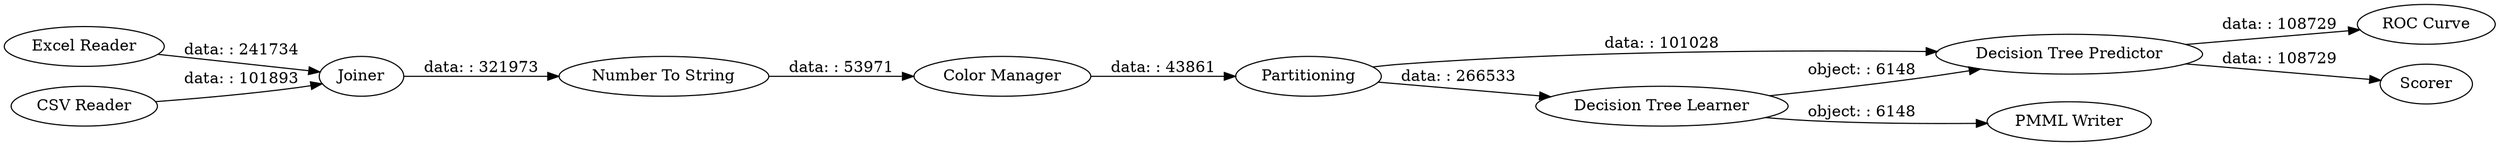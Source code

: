 digraph {
	"-1592728835192354270_102" [label="ROC Curve"]
	"-1592728835192354270_67" [label="Color Manager"]
	"-1592728835192354270_116" [label="PMML Writer"]
	"-1592728835192354270_114" [label="Excel Reader"]
	"-1592728835192354270_65" [label="Decision Tree Predictor"]
	"-1592728835192354270_113" [label=Joiner]
	"-1592728835192354270_107" [label=Scorer]
	"-1592728835192354270_61" [label=Partitioning]
	"-1592728835192354270_101" [label="Decision Tree Learner"]
	"-1592728835192354270_105" [label="Number To String"]
	"-1592728835192354270_115" [label="CSV Reader"]
	"-1592728835192354270_65" -> "-1592728835192354270_107" [label="data: : 108729"]
	"-1592728835192354270_65" -> "-1592728835192354270_102" [label="data: : 108729"]
	"-1592728835192354270_61" -> "-1592728835192354270_101" [label="data: : 266533"]
	"-1592728835192354270_67" -> "-1592728835192354270_61" [label="data: : 43861"]
	"-1592728835192354270_115" -> "-1592728835192354270_113" [label="data: : 101893"]
	"-1592728835192354270_101" -> "-1592728835192354270_116" [label="object: : 6148"]
	"-1592728835192354270_101" -> "-1592728835192354270_65" [label="object: : 6148"]
	"-1592728835192354270_114" -> "-1592728835192354270_113" [label="data: : 241734"]
	"-1592728835192354270_113" -> "-1592728835192354270_105" [label="data: : 321973"]
	"-1592728835192354270_105" -> "-1592728835192354270_67" [label="data: : 53971"]
	"-1592728835192354270_61" -> "-1592728835192354270_65" [label="data: : 101028"]
	rankdir=LR
}

